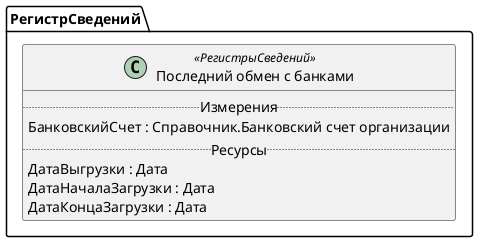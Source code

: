 ﻿@startuml ПоследнийОбменСБанками
'!include templates.wsd
'..\include templates.wsd
class РегистрСведений.ПоследнийОбменСБанками as "Последний обмен с банками" <<РегистрыСведений>>
{
..Измерения..
БанковскийСчет : Справочник.Банковский счет организации
..Ресурсы..
ДатаВыгрузки : Дата
ДатаНачалаЗагрузки : Дата
ДатаКонцаЗагрузки : Дата
}
@enduml
